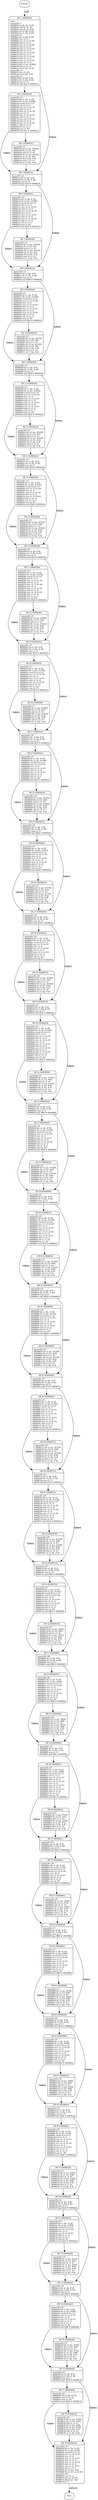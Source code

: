digraph main{
node [shape=Mrecord, labeljust=l, fontsize=10];
	"0" [label="ENTRY"]
	"0" -> "1" [label="call", style=dashed, weight=2];
	"1" [label="{BB 1 (000080d8) | main:\lsparse26.c:7\l000080d8    str fp, [sp, #-4]!\l000080dc    add fp, sp, #0\l000080e0    sub sp, sp, #20\l000080e4    str r0, [fp, #-16]\l000080e8    str r1, [fp, #-20]\lsparse26.c:9\l000080ec    ldr r2, [fp, #-16]\l000080f0    mov r3, r2\l000080f4    mov r3, r3, lsl #6\l000080f8    add r3, r3, r2\l000080fc    mov r3, r3, lsl #6\l00008100    add r3, r3, r2\l00008104    mov r3, r3, lsl #2\l00008108    add r3, r3, r2\l0000810c    mov r3, r3, lsl #2\l00008110    add r3, r3, r2\l00008114    mov r2, r3, lsl #2\l00008118    add r3, r3, r2\l0000811c    mov r2, r3, lsl #2\l00008120    add r2, r3, r2\l00008124    ldr r3, [pc, #2640]\l00008128    add r3, r2, r3\l0000812c    str r3, [fp, #-16]\lsparse26.c:10\l00008130    mov r3, #0\l00008134    str r3, [fp, #-8]\lsparse26.c:11\l00008138    ldr r2, [fp, #-8]\l0000813c    ldr r3, [fp, #-20]\l00008140    cmp r2, r3\l00008144    bge 81ac    # 000081ac\l }"]
	"1" -> "2" [weight=4];
	"1" -> "3" [label="taken", weight=3];
	"2" [label="{BB 2 (00008148) | sparse26.c:11\l00008148    ldr r1, [fp, #-16]\l0000814c    ldr r3, [pc, #2604]\l00008150    umull r2,r3,r1,r3\l00008154    rsb r2, r3, r1\l00008158    mov r2, r2, lsr #1\l0000815c    add r3, r3, r2\l00008160    mov r2, r3, lsr #6\l00008164    mov r3, r2\l00008168    mov r3, r3, lsl #2\l0000816c    add r3, r3, r2\l00008170    mov r0, r3, lsl #2\l00008174    add r3, r3, r0\l00008178    mov r3, r3, lsl #2\l0000817c    add r3, r3, r2\l00008180    rsb r2, r3, r1\l00008184    cmp r2, #0\l00008188    bne 81ac    # 000081ac\l }"]
	"2" -> "4" [weight=4];
	"2" -> "3" [label="taken", weight=3];
	"3" [label="{BB 3 (000081ac) | sparse26.c:12\l000081ac    ldr r2, [fp, #-8]\l000081b0    ldr r3, [fp, #-20]\l000081b4    cmp r2, r3\l000081b8    bge 8218    # 00008218\l }"]
	"3" -> "5" [weight=4];
	"3" -> "6" [label="taken", weight=3];
	"4" [label="{BB 4 (0000818c) | sparse26.c:11\l0000818c    ldr r3, [pc, #2544]\l00008190    ldr r3, [r3, #0]\l00008194    add r2, r3, #1\l00008198    ldr r3, [pc, #2532]\l0000819c    str r2, [r3, #0]\l000081a0    ldr r3, [fp, #-8]\l000081a4    add r3, r3, #1\l000081a8    str r3, [fp, #-8]\l }"]
	"4" -> "3" [weight=4];
	"5" [label="{BB 5 (000081bc) | sparse26.c:12\l000081bc    ldr r1, [fp, #-16]\l000081c0    ldr r3, [pc, #2496]\l000081c4    umull r2,r3,r1,r3\l000081c8    rsb r2, r3, r1\l000081cc    mov r2, r2, lsr #1\l000081d0    add r3, r3, r2\l000081d4    mov r2, r3, lsr #6\l000081d8    mov r3, r2\l000081dc    mov r3, r3, lsl #1\l000081e0    add r3, r3, r2\l000081e4    mov r3, r3, lsl #5\l000081e8    add r3, r3, r2\l000081ec    rsb r2, r3, r1\l000081f0    cmp r2, #0\l000081f4    bne 8218    # 00008218\l }"]
	"5" -> "7" [weight=4];
	"5" -> "6" [label="taken", weight=3];
	"6" [label="{BB 6 (00008218) | sparse26.c:13\l00008218    ldr r2, [fp, #-8]\l0000821c    ldr r3, [fp, #-20]\l00008220    cmp r2, r3\l00008224    bge 8280    # 00008280\l }"]
	"6" -> "8" [weight=4];
	"6" -> "9" [label="taken", weight=3];
	"7" [label="{BB 7 (000081f8) | sparse26.c:12\l000081f8    ldr r3, [pc, #2436]\l000081fc    ldr r3, [r3, #4]\l00008200    add r2, r3, #1\l00008204    ldr r3, [pc, #2424]\l00008208    str r2, [r3, #4]\l0000820c    ldr r3, [fp, #-8]\l00008210    add r3, r3, #1\l00008214    str r3, [fp, #-8]\l }"]
	"7" -> "6" [weight=4];
	"8" [label="{BB 8 (00008228) | sparse26.c:13\l00008228    ldr r1, [fp, #-16]\l0000822c    ldr r3, [pc, #2392]\l00008230    umull r2,r3,r1,r3\l00008234    mov r2, r3, lsr #6\l00008238    mov r3, r2\l0000823c    mov r3, r3, lsl #2\l00008240    add r3, r3, r2\l00008244    mov r3, r3, lsl #1\l00008248    add r3, r3, r2\l0000824c    mov r3, r3, lsl #3\l00008250    add r3, r3, r2\l00008254    rsb r2, r3, r1\l00008258    cmp r2, #0\l0000825c    bne 8280    # 00008280\l }"]
	"8" -> "10" [weight=4];
	"8" -> "9" [label="taken", weight=3];
	"9" [label="{BB 9 (00008280) | sparse26.c:14\l00008280    ldr r2, [fp, #-8]\l00008284    ldr r3, [fp, #-20]\l00008288    cmp r2, r3\l0000828c    bge 82e8    # 000082e8\l }"]
	"9" -> "11" [weight=4];
	"9" -> "12" [label="taken", weight=3];
	"10" [label="{BB 10 (00008260) | sparse26.c:13\l00008260    ldr r3, [pc, #2332]\l00008264    ldr r3, [r3, #8]\l00008268    add r2, r3, #1\l0000826c    ldr r3, [pc, #2320]\l00008270    str r2, [r3, #8]\l00008274    ldr r3, [fp, #-8]\l00008278    add r3, r3, #1\l0000827c    str r3, [fp, #-8]\l }"]
	"10" -> "9" [weight=4];
	"11" [label="{BB 11 (00008290) | sparse26.c:14\l00008290    ldr r1, [fp, #-16]\l00008294    ldr r3, [pc, #2292]\l00008298    umull r2,r3,r1,r3\l0000829c    mov r2, r3, lsr #4\l000082a0    mov r3, r2\l000082a4    mov r3, r3, lsl #2\l000082a8    add r3, r3, r2\l000082ac    mov r3, r3, lsl #3\l000082b0    add r3, r3, r2\l000082b4    mov r3, r3, lsl #1\l000082b8    add r3, r3, r2\l000082bc    rsb r2, r3, r1\l000082c0    cmp r2, #0\l000082c4    bne 82e8    # 000082e8\l }"]
	"11" -> "13" [weight=4];
	"11" -> "12" [label="taken", weight=3];
	"12" [label="{BB 12 (000082e8) | sparse26.c:15\l000082e8    ldr r2, [fp, #-8]\l000082ec    ldr r3, [fp, #-20]\l000082f0    cmp r2, r3\l000082f4    bge 8348    # 00008348\l }"]
	"12" -> "14" [weight=4];
	"12" -> "15" [label="taken", weight=3];
	"13" [label="{BB 13 (000082c8) | sparse26.c:14\l000082c8    ldr r3, [pc, #2228]\l000082cc    ldr r3, [r3, #12]\l000082d0    add r2, r3, #1\l000082d4    ldr r3, [pc, #2216]\l000082d8    str r2, [r3, #12]\l000082dc    ldr r3, [fp, #-8]\l000082e0    add r3, r3, #1\l000082e4    str r3, [fp, #-8]\l }"]
	"13" -> "12" [weight=4];
	"14" [label="{BB 14 (000082f8) | sparse26.c:15\l000082f8    ldr r1, [fp, #-16]\l000082fc    ldr r3, [pc, #2192]\l00008300    umull r2,r3,r1,r3\l00008304    mov r2, r3, lsr #6\l00008308    mov r3, r2\l0000830c    mov r3, r3, lsl #2\l00008310    add r3, r3, r2\l00008314    mov r3, r3, lsl #4\l00008318    rsb r3, r2, r3\l0000831c    rsb r2, r3, r1\l00008320    cmp r2, #0\l00008324    bne 8348    # 00008348\l }"]
	"14" -> "16" [weight=4];
	"14" -> "15" [label="taken", weight=3];
	"15" [label="{BB 15 (00008348) | sparse26.c:16\l00008348    ldr r2, [fp, #-8]\l0000834c    ldr r3, [fp, #-20]\l00008350    cmp r2, r3\l00008354    bge 83b4    # 000083b4\l }"]
	"15" -> "17" [weight=4];
	"15" -> "18" [label="taken", weight=3];
	"16" [label="{BB 16 (00008328) | sparse26.c:15\l00008328    ldr r3, [pc, #2132]\l0000832c    ldr r3, [r3, #16]\l00008330    add r2, r3, #1\l00008334    ldr r3, [pc, #2120]\l00008338    str r2, [r3, #16]\l0000833c    ldr r3, [fp, #-8]\l00008340    add r3, r3, #1\l00008344    str r3, [fp, #-8]\l }"]
	"16" -> "15" [weight=4];
	"17" [label="{BB 17 (00008358) | sparse26.c:16\l00008358    ldr r1, [fp, #-16]\l0000835c    ldr r3, [pc, #2100]\l00008360    umull r2,r3,r1,r3\l00008364    rsb r2, r3, r1\l00008368    mov r2, r2, lsr #1\l0000836c    add r3, r3, r2\l00008370    mov r2, r3, lsr #6\l00008374    mov r3, r2\l00008378    mov r3, r3, lsl #3\l0000837c    add r3, r3, r2\l00008380    mov r3, r3, lsl #3\l00008384    add r3, r3, r2\l00008388    rsb r2, r3, r1\l0000838c    cmp r2, #0\l00008390    bne 83b4    # 000083b4\l }"]
	"17" -> "19" [weight=4];
	"17" -> "18" [label="taken", weight=3];
	"18" [label="{BB 18 (000083b4) | sparse26.c:17\l000083b4    ldr r2, [fp, #-8]\l000083b8    ldr r3, [fp, #-20]\l000083bc    cmp r2, r3\l000083c0    bge 8414    # 00008414\l }"]
	"18" -> "20" [weight=4];
	"18" -> "21" [label="taken", weight=3];
	"19" [label="{BB 19 (00008394) | sparse26.c:16\l00008394    ldr r3, [pc, #2024]\l00008398    ldr r3, [r3, #20]\l0000839c    add r2, r3, #1\l000083a0    ldr r3, [pc, #2012]\l000083a4    str r2, [r3, #20]\l000083a8    ldr r3, [fp, #-8]\l000083ac    add r3, r3, #1\l000083b0    str r3, [fp, #-8]\l }"]
	"19" -> "18" [weight=4];
	"20" [label="{BB 20 (000083c4) | sparse26.c:17\l000083c4    ldr r1, [fp, #-16]\l000083c8    ldr r3, [pc, #1996]\l000083cc    umull r2,r3,r1,r3\l000083d0    mov r2, r3, lsr #6\l000083d4    mov r3, r2\l000083d8    mov r3, r3, lsl #3\l000083dc    add r3, r3, r2\l000083e0    mov r3, r3, lsl #3\l000083e4    rsb r3, r2, r3\l000083e8    rsb r2, r3, r1\l000083ec    cmp r2, #0\l000083f0    bne 8414    # 00008414\l }"]
	"20" -> "22" [weight=4];
	"20" -> "21" [label="taken", weight=3];
	"21" [label="{BB 21 (00008414) | sparse26.c:18\l00008414    ldr r2, [fp, #-8]\l00008418    ldr r3, [fp, #-20]\l0000841c    cmp r2, r3\l00008420    bge 8474    # 00008474\l }"]
	"21" -> "23" [weight=4];
	"21" -> "24" [label="taken", weight=3];
	"22" [label="{BB 22 (000083f4) | sparse26.c:17\l000083f4    ldr r3, [pc, #1928]\l000083f8    ldr r3, [r3, #24]\l000083fc    add r2, r3, #1\l00008400    ldr r3, [pc, #1916]\l00008404    str r2, [r3, #24]\l00008408    ldr r3, [fp, #-8]\l0000840c    add r3, r3, #1\l00008410    str r3, [fp, #-8]\l }"]
	"22" -> "21" [weight=4];
	"23" [label="{BB 23 (00008424) | sparse26.c:18\l00008424    ldr r1, [fp, #-16]\l00008428    ldr r3, [pc, #1904]\l0000842c    umull r2,r3,r1,r3\l00008430    mov r2, r3, lsr #1\l00008434    mov r3, r2\l00008438    mov r3, r3, lsl #5\l0000843c    add r3, r3, r2\l00008440    mov r3, r3, lsl #1\l00008444    add r3, r3, r2\l00008448    rsb r2, r3, r1\l0000844c    cmp r2, #0\l00008450    bne 8474    # 00008474\l }"]
	"23" -> "25" [weight=4];
	"23" -> "24" [label="taken", weight=3];
	"24" [label="{BB 24 (00008474) | sparse26.c:19\l00008474    ldr r2, [fp, #-8]\l00008478    ldr r3, [fp, #-20]\l0000847c    cmp r2, r3\l00008480    bge 84d4    # 000084d4\l }"]
	"24" -> "26" [weight=4];
	"24" -> "27" [label="taken", weight=3];
	"25" [label="{BB 25 (00008454) | sparse26.c:18\l00008454    ldr r3, [pc, #1832]\l00008458    ldr r3, [r3, #28]\l0000845c    add r2, r3, #1\l00008460    ldr r3, [pc, #1820]\l00008464    str r2, [r3, #28]\l00008468    ldr r3, [fp, #-8]\l0000846c    add r3, r3, #1\l00008470    str r3, [fp, #-8]\l }"]
	"25" -> "24" [weight=4];
	"26" [label="{BB 26 (00008484) | sparse26.c:19\l00008484    ldr r1, [fp, #-16]\l00008488    ldr r3, [pc, #1812]\l0000848c    umull r2,r3,r1,r3\l00008490    mov r2, r3, lsr #4\l00008494    mov r3, r2\l00008498    mov r3, r3, lsl #4\l0000849c    rsb r3, r2, r3\l000084a0    mov r3, r3, lsl #2\l000084a4    add r3, r3, r2\l000084a8    rsb r2, r3, r1\l000084ac    cmp r2, #0\l000084b0    bne 84d4    # 000084d4\l }"]
	"26" -> "28" [weight=4];
	"26" -> "27" [label="taken", weight=3];
	"27" [label="{BB 27 (000084d4) | sparse26.c:20\l000084d4    ldr r2, [fp, #-8]\l000084d8    ldr r3, [fp, #-20]\l000084dc    cmp r2, r3\l000084e0    bge 8534    # 00008534\l }"]
	"27" -> "29" [weight=4];
	"27" -> "30" [label="taken", weight=3];
	"28" [label="{BB 28 (000084b4) | sparse26.c:19\l000084b4    ldr r3, [pc, #1736]\l000084b8    ldr r3, [r3, #32]\l000084bc    add r2, r3, #1\l000084c0    ldr r3, [pc, #1724]\l000084c4    str r2, [r3, #32]\l000084c8    ldr r3, [fp, #-8]\l000084cc    add r3, r3, #1\l000084d0    str r3, [fp, #-8]\l }"]
	"28" -> "27" [weight=4];
	"29" [label="{BB 29 (000084e4) | sparse26.c:20\l000084e4    ldr r1, [fp, #-16]\l000084e8    ldr r3, [pc, #1720]\l000084ec    umull r2,r3,r1,r3\l000084f0    mov r2, r3, lsr #3\l000084f4    mov r3, r2\l000084f8    mov r3, r3, lsl #4\l000084fc    rsb r3, r2, r3\l00008500    mov r3, r3, lsl #2\l00008504    rsb r3, r2, r3\l00008508    rsb r2, r3, r1\l0000850c    cmp r2, #0\l00008510    bne 8534    # 00008534\l }"]
	"29" -> "31" [weight=4];
	"29" -> "30" [label="taken", weight=3];
	"30" [label="{BB 30 (00008534) | sparse26.c:21\l00008534    ldr r2, [fp, #-8]\l00008538    ldr r3, [fp, #-20]\l0000853c    cmp r2, r3\l00008540    bge 85a8    # 000085a8\l }"]
	"30" -> "32" [weight=4];
	"30" -> "33" [label="taken", weight=3];
	"31" [label="{BB 31 (00008514) | sparse26.c:20\l00008514    ldr r3, [pc, #1640]\l00008518    ldr r3, [r3, #36]\l0000851c    add r2, r3, #1\l00008520    ldr r3, [pc, #1628]\l00008524    str r2, [r3, #36]\l00008528    ldr r3, [fp, #-8]\l0000852c    add r3, r3, #1\l00008530    str r3, [fp, #-8]\l }"]
	"31" -> "30" [weight=4];
	"32" [label="{BB 32 (00008544) | sparse26.c:21\l00008544    ldr r1, [fp, #-16]\l00008548    ldr r3, [pc, #1628]\l0000854c    umull r2,r3,r1,r3\l00008550    rsb r2, r3, r1\l00008554    mov r2, r2, lsr #1\l00008558    add r3, r3, r2\l0000855c    mov r2, r3, lsr #5\l00008560    mov r3, r2\l00008564    mov r3, r3, lsl #1\l00008568    add r3, r3, r2\l0000856c    mov r3, r3, lsl #2\l00008570    add r3, r3, r2\l00008574    mov r3, r3, lsl #2\l00008578    add r3, r3, r2\l0000857c    rsb r2, r3, r1\l00008580    cmp r2, #0\l00008584    bne 85a8    # 000085a8\l }"]
	"32" -> "34" [weight=4];
	"32" -> "33" [label="taken", weight=3];
	"33" [label="{BB 33 (000085a8) | sparse26.c:22\l000085a8    ldr r2, [fp, #-8]\l000085ac    ldr r3, [fp, #-20]\l000085b0    cmp r2, r3\l000085b4    bge 8608    # 00008608\l }"]
	"33" -> "35" [weight=4];
	"33" -> "36" [label="taken", weight=3];
	"34" [label="{BB 34 (00008588) | sparse26.c:21\l00008588    ldr r3, [pc, #1524]\l0000858c    ldr r3, [r3, #40]\l00008590    add r2, r3, #1\l00008594    ldr r3, [pc, #1512]\l00008598    str r2, [r3, #40]\l0000859c    ldr r3, [fp, #-8]\l000085a0    add r3, r3, #1\l000085a4    str r3, [fp, #-8]\l }"]
	"34" -> "33" [weight=4];
	"35" [label="{BB 35 (000085b8) | sparse26.c:22\l000085b8    ldr r1, [fp, #-16]\l000085bc    ldr r3, [pc, #1516]\l000085c0    umull r2,r3,r1,r3\l000085c4    mov r2, r3, lsr #5\l000085c8    mov r3, r2\l000085cc    mov r3, r3, lsl #1\l000085d0    add r3, r3, r2\l000085d4    mov r3, r3, lsl #4\l000085d8    rsb r3, r2, r3\l000085dc    rsb r2, r3, r1\l000085e0    cmp r2, #0\l000085e4    bne 8608    # 00008608\l }"]
	"35" -> "37" [weight=4];
	"35" -> "36" [label="taken", weight=3];
	"36" [label="{BB 36 (00008608) | sparse26.c:23\l00008608    ldr r2, [fp, #-8]\l0000860c    ldr r3, [fp, #-20]\l00008610    cmp r2, r3\l00008614    bge 8670    # 00008670\l }"]
	"36" -> "38" [weight=4];
	"36" -> "39" [label="taken", weight=3];
	"37" [label="{BB 37 (000085e8) | sparse26.c:22\l000085e8    ldr r3, [pc, #1428]\l000085ec    ldr r3, [r3, #44]\l000085f0    add r2, r3, #1\l000085f4    ldr r3, [pc, #1416]\l000085f8    str r2, [r3, #44]\l000085fc    ldr r3, [fp, #-8]\l00008600    add r3, r3, #1\l00008604    str r3, [fp, #-8]\l }"]
	"37" -> "36" [weight=4];
	"38" [label="{BB 38 (00008618) | sparse26.c:23\l00008618    ldr r0, [fp, #-16]\l0000861c    ldr r3, [pc, #1424]\l00008620    umull r2,r3,r0,r3\l00008624    mov r1, r3, lsr #3\l00008628    mov r2, r1\l0000862c    mov r2, r2, lsl #1\l00008630    add r2, r2, r1\l00008634    mov r3, r2, lsl #3\l00008638    rsb r3, r2, r3\l0000863c    mov r3, r3, lsl #1\l00008640    add r3, r3, r1\l00008644    rsb r1, r3, r0\l00008648    cmp r1, #0\l0000864c    bne 8670    # 00008670\l }"]
	"38" -> "40" [weight=4];
	"38" -> "39" [label="taken", weight=3];
	"39" [label="{BB 39 (00008670) | sparse26.c:24\l00008670    ldr r2, [fp, #-8]\l00008674    ldr r3, [fp, #-20]\l00008678    cmp r2, r3\l0000867c    bge 86d0    # 000086d0\l }"]
	"39" -> "41" [weight=4];
	"39" -> "42" [label="taken", weight=3];
	"40" [label="{BB 40 (00008650) | sparse26.c:23\l00008650    ldr r3, [pc, #1324]\l00008654    ldr r3, [r3, #48]\l00008658    add r2, r3, #1\l0000865c    ldr r3, [pc, #1312]\l00008660    str r2, [r3, #48]\l00008664    ldr r3, [fp, #-8]\l00008668    add r3, r3, #1\l0000866c    str r3, [fp, #-8]\l }"]
	"40" -> "39" [weight=4];
	"41" [label="{BB 41 (00008680) | sparse26.c:24\l00008680    ldr r1, [fp, #-16]\l00008684    ldr r3, [pc, #1324]\l00008688    umull r2,r3,r1,r3\l0000868c    mov r2, r3, lsr #5\l00008690    mov r3, r2\l00008694    mov r3, r3, lsl #2\l00008698    add r3, r3, r2\l0000869c    mov r3, r3, lsl #3\l000086a0    add r3, r3, r2\l000086a4    rsb r2, r3, r1\l000086a8    cmp r2, #0\l000086ac    bne 86d0    # 000086d0\l }"]
	"41" -> "43" [weight=4];
	"41" -> "42" [label="taken", weight=3];
	"42" [label="{BB 42 (000086d0) | sparse26.c:25\l000086d0    ldr r2, [fp, #-8]\l000086d4    ldr r3, [fp, #-20]\l000086d8    cmp r2, r3\l000086dc    bge 873c    # 0000873c\l }"]
	"42" -> "44" [weight=4];
	"42" -> "45" [label="taken", weight=3];
	"43" [label="{BB 43 (000086b0) | sparse26.c:24\l000086b0    ldr r3, [pc, #1228]\l000086b4    ldr r3, [r3, #52]\l000086b8    add r2, r3, #1\l000086bc    ldr r3, [pc, #1216]\l000086c0    str r2, [r3, #52]\l000086c4    ldr r3, [fp, #-8]\l000086c8    add r3, r3, #1\l000086cc    str r3, [fp, #-8]\l }"]
	"43" -> "42" [weight=4];
	"44" [label="{BB 44 (000086e0) | sparse26.c:25\l000086e0    ldr r1, [fp, #-16]\l000086e4    ldr r3, [pc, #1232]\l000086e8    umull r2,r3,r1,r3\l000086ec    rsb r2, r3, r1\l000086f0    mov r2, r2, lsr #1\l000086f4    add r3, r3, r2\l000086f8    mov r2, r3, lsr #5\l000086fc    mov r3, r2\l00008700    mov r3, r3, lsl #3\l00008704    add r3, r3, r2\l00008708    mov r3, r3, lsl #2\l0000870c    add r3, r3, r2\l00008710    rsb r2, r3, r1\l00008714    cmp r2, #0\l00008718    bne 873c    # 0000873c\l }"]
	"44" -> "46" [weight=4];
	"44" -> "45" [label="taken", weight=3];
	"45" [label="{BB 45 (0000873c) | sparse26.c:26\l0000873c    ldr r2, [fp, #-8]\l00008740    ldr r3, [fp, #-20]\l00008744    cmp r2, r3\l00008748    bge 87a0    # 000087a0\l }"]
	"45" -> "47" [weight=4];
	"45" -> "48" [label="taken", weight=3];
	"46" [label="{BB 46 (0000871c) | sparse26.c:25\l0000871c    ldr r3, [pc, #1120]\l00008720    ldr r3, [r3, #56]\l00008724    add r2, r3, #1\l00008728    ldr r3, [pc, #1108]\l0000872c    str r2, [r3, #56]\l00008730    ldr r3, [fp, #-8]\l00008734    add r3, r3, #1\l00008738    str r3, [fp, #-8]\l }"]
	"46" -> "45" [weight=4];
	"47" [label="{BB 47 (0000874c) | sparse26.c:26\l0000874c    ldr r1, [fp, #-16]\l00008750    ldr r3, [pc, #1128]\l00008754    umull r2,r3,r1,r3\l00008758    rsb r2, r3, r1\l0000875c    mov r2, r2, lsr #1\l00008760    add r3, r3, r2\l00008764    mov r2, r3, lsr #4\l00008768    mov r3, r2\l0000876c    mov r3, r3, lsl #5\l00008770    rsb r3, r2, r3\l00008774    rsb r2, r3, r1\l00008778    cmp r2, #0\l0000877c    bne 87a0    # 000087a0\l }"]
	"47" -> "49" [weight=4];
	"47" -> "48" [label="taken", weight=3];
	"48" [label="{BB 48 (000087a0) | sparse26.c:27\l000087a0    ldr r2, [fp, #-8]\l000087a4    ldr r3, [fp, #-20]\l000087a8    cmp r2, r3\l000087ac    bge 8800    # 00008800\l }"]
	"48" -> "50" [weight=4];
	"48" -> "51" [label="taken", weight=3];
	"49" [label="{BB 49 (00008780) | sparse26.c:26\l00008780    ldr r3, [pc, #1020]\l00008784    ldr r3, [r3, #60]\l00008788    add r2, r3, #1\l0000878c    ldr r3, [pc, #1008]\l00008790    str r2, [r3, #60]\l00008794    ldr r3, [fp, #-8]\l00008798    add r3, r3, #1\l0000879c    str r3, [fp, #-8]\l }"]
	"49" -> "48" [weight=4];
	"50" [label="{BB 50 (000087b0) | sparse26.c:27\l000087b0    ldr r1, [fp, #-16]\l000087b4    ldr r3, [pc, #1032]\l000087b8    umull r2,r3,r1,r3\l000087bc    mov r2, r3, lsr #4\l000087c0    mov r3, r2\l000087c4    mov r3, r3, lsl #3\l000087c8    rsb r3, r2, r3\l000087cc    mov r3, r3, lsl #2\l000087d0    add r3, r3, r2\l000087d4    rsb r2, r3, r1\l000087d8    cmp r2, #0\l000087dc    bne 8800    # 00008800\l }"]
	"50" -> "52" [weight=4];
	"50" -> "51" [label="taken", weight=3];
	"51" [label="{BB 51 (00008800) | sparse26.c:28\l00008800    ldr r2, [fp, #-8]\l00008804    ldr r3, [fp, #-20]\l00008808    cmp r2, r3\l0000880c    bge 8860    # 00008860\l }"]
	"51" -> "53" [weight=4];
	"51" -> "54" [label="taken", weight=3];
	"52" [label="{BB 52 (000087e0) | sparse26.c:27\l000087e0    ldr r3, [pc, #924]\l000087e4    ldr r3, [r3, #64]\l000087e8    add r2, r3, #1\l000087ec    ldr r3, [pc, #912]\l000087f0    str r2, [r3, #64]\l000087f4    ldr r3, [fp, #-8]\l000087f8    add r3, r3, #1\l000087fc    str r3, [fp, #-8]\l }"]
	"52" -> "51" [weight=4];
	"53" [label="{BB 53 (00008810) | sparse26.c:28\l00008810    ldr r1, [fp, #-16]\l00008814    ldr r3, [pc, #940]\l00008818    umull r2,r3,r1,r3\l0000881c    mov r2, r3, lsr #4\l00008820    mov r3, r2\l00008824    mov r3, r3, lsl #1\l00008828    add r3, r3, r2\l0000882c    mov r3, r3, lsl #3\l00008830    rsb r3, r2, r3\l00008834    rsb r2, r3, r1\l00008838    cmp r2, #0\l0000883c    bne 8860    # 00008860\l }"]
	"53" -> "55" [weight=4];
	"53" -> "54" [label="taken", weight=3];
	"54" [label="{BB 54 (00008860) | sparse26.c:29\l00008860    ldr r2, [fp, #-8]\l00008864    ldr r3, [fp, #-20]\l00008868    cmp r2, r3\l0000886c    bge 88cc    # 000088cc\l }"]
	"54" -> "56" [weight=4];
	"54" -> "57" [label="taken", weight=3];
	"55" [label="{BB 55 (00008840) | sparse26.c:28\l00008840    ldr r3, [pc, #828]\l00008844    ldr r3, [r3, #68]\l00008848    add r2, r3, #1\l0000884c    ldr r3, [pc, #816]\l00008850    str r2, [r3, #68]\l00008854    ldr r3, [fp, #-8]\l00008858    add r3, r3, #1\l0000885c    str r3, [fp, #-8]\l }"]
	"55" -> "54" [weight=4];
	"56" [label="{BB 56 (00008870) | sparse26.c:29\l00008870    ldr r1, [fp, #-16]\l00008874    ldr r3, [pc, #848]\l00008878    umull r2,r3,r1,r3\l0000887c    rsb r2, r3, r1\l00008880    mov r2, r2, lsr #1\l00008884    add r3, r3, r2\l00008888    mov r2, r3, lsr #4\l0000888c    mov r3, r2\l00008890    mov r3, r3, lsl #3\l00008894    add r3, r3, r2\l00008898    mov r3, r3, lsl #1\l0000889c    add r3, r3, r2\l000088a0    rsb r2, r3, r1\l000088a4    cmp r2, #0\l000088a8    bne 88cc    # 000088cc\l }"]
	"56" -> "58" [weight=4];
	"56" -> "57" [label="taken", weight=3];
	"57" [label="{BB 57 (000088cc) | sparse26.c:30\l000088cc    ldr r2, [fp, #-8]\l000088d0    ldr r3, [fp, #-20]\l000088d4    cmp r2, r3\l000088d8    bge 8924    # 00008924\l }"]
	"57" -> "59" [weight=4];
	"57" -> "60" [label="taken", weight=3];
	"58" [label="{BB 58 (000088ac) | sparse26.c:29\l000088ac    ldr r3, [pc, #720]\l000088b0    ldr r3, [r3, #72]\l000088b4    add r2, r3, #1\l000088b8    ldr r3, [pc, #708]\l000088bc    str r2, [r3, #72]\l000088c0    ldr r3, [fp, #-8]\l000088c4    add r3, r3, #1\l000088c8    str r3, [fp, #-8]\l }"]
	"58" -> "57" [weight=4];
	"59" [label="{BB 59 (000088dc) | sparse26.c:30\l000088dc    ldr r1, [fp, #-16]\l000088e0    ldr r3, [pc, #744]\l000088e4    umull r2,r3,r1,r3\l000088e8    mov r2, r3, lsr #4\l000088ec    mov r3, r2\l000088f0    mov r3, r3, lsl #4\l000088f4    add r3, r3, r2\l000088f8    rsb r2, r3, r1\l000088fc    cmp r2, #0\l00008900    bne 8924    # 00008924\l }"]
	"59" -> "61" [weight=4];
	"59" -> "60" [label="taken", weight=3];
	"60" [label="{BB 60 (00008924) | sparse26.c:31\l00008924    ldr r2, [fp, #-8]\l00008928    ldr r3, [fp, #-20]\l0000892c    cmp r2, r3\l00008930    bge 8984    # 00008984\l }"]
	"60" -> "62" [weight=4];
	"60" -> "63" [label="taken", weight=3];
	"61" [label="{BB 61 (00008904) | sparse26.c:30\l00008904    ldr r3, [pc, #632]\l00008908    ldr r3, [r3, #76]\l0000890c    add r2, r3, #1\l00008910    ldr r3, [pc, #620]\l00008914    str r2, [r3, #76]\l00008918    ldr r3, [fp, #-8]\l0000891c    add r3, r3, #1\l00008920    str r3, [fp, #-8]\l }"]
	"61" -> "60" [weight=4];
	"62" [label="{BB 62 (00008934) | sparse26.c:31\l00008934    ldr r1, [fp, #-16]\l00008938    ldr r3, [pc, #660]\l0000893c    umull r2,r3,r1,r3\l00008940    mov r2, r3, lsr #2\l00008944    mov r3, r2\l00008948    mov r3, r3, lsl #1\l0000894c    add r3, r3, r2\l00008950    mov r3, r3, lsl #2\l00008954    add r3, r3, r2\l00008958    rsb r2, r3, r1\l0000895c    cmp r2, #0\l00008960    bne 8984    # 00008984\l }"]
	"62" -> "64" [weight=4];
	"62" -> "63" [label="taken", weight=3];
	"63" [label="{BB 63 (00008984) | sparse26.c:32\l00008984    ldr r2, [fp, #-8]\l00008988    ldr r3, [fp, #-20]\l0000898c    cmp r2, r3\l00008990    bge 89e4    # 000089e4\l }"]
	"63" -> "65" [weight=4];
	"63" -> "66" [label="taken", weight=3];
	"64" [label="{BB 64 (00008964) | sparse26.c:31\l00008964    ldr r3, [pc, #536]\l00008968    ldr r3, [r3, #80]\l0000896c    add r2, r3, #1\l00008970    ldr r3, [pc, #524]\l00008974    str r2, [r3, #80]\l00008978    ldr r3, [fp, #-8]\l0000897c    add r3, r3, #1\l00008980    str r3, [fp, #-8]\l }"]
	"64" -> "63" [weight=4];
	"65" [label="{BB 65 (00008994) | sparse26.c:32\l00008994    ldr r1, [fp, #-16]\l00008998    ldr r3, [pc, #568]\l0000899c    umull r2,r3,r1,r3\l000089a0    mov r2, r3, lsr #3\l000089a4    mov r3, r2\l000089a8    mov r3, r3, lsl #2\l000089ac    add r3, r3, r2\l000089b0    mov r3, r3, lsl #1\l000089b4    add r3, r3, r2\l000089b8    rsb r2, r3, r1\l000089bc    cmp r2, #0\l000089c0    bne 89e4    # 000089e4\l }"]
	"65" -> "67" [weight=4];
	"65" -> "66" [label="taken", weight=3];
	"66" [label="{BB 66 (000089e4) | sparse26.c:33\l000089e4    ldr r2, [fp, #-8]\l000089e8    ldr r3, [fp, #-20]\l000089ec    cmp r2, r3\l000089f0    bge 8a48    # 00008a48\l }"]
	"66" -> "68" [weight=4];
	"66" -> "69" [label="taken", weight=3];
	"67" [label="{BB 67 (000089c4) | sparse26.c:32\l000089c4    ldr r3, [pc, #440]\l000089c8    ldr r3, [r3, #84]\l000089cc    add r2, r3, #1\l000089d0    ldr r3, [pc, #428]\l000089d4    str r2, [r3, #84]\l000089d8    ldr r3, [fp, #-8]\l000089dc    add r3, r3, #1\l000089e0    str r3, [fp, #-8]\l }"]
	"67" -> "66" [weight=4];
	"68" [label="{BB 68 (000089f4) | sparse26.c:33\l000089f4    ldr r1, [fp, #-16]\l000089f8    ldr r3, [pc, #476]\l000089fc    umull r2,r3,r1,r3\l00008a00    rsb r2, r3, r1\l00008a04    mov r2, r2, lsr #1\l00008a08    add r3, r3, r2\l00008a0c    mov r2, r3, lsr #2\l00008a10    mov r3, r2\l00008a14    mov r3, r3, lsl #3\l00008a18    rsb r3, r2, r3\l00008a1c    rsb r2, r3, r1\l00008a20    cmp r2, #0\l00008a24    bne 8a48    # 00008a48\l }"]
	"68" -> "70" [weight=4];
	"68" -> "69" [label="taken", weight=3];
	"69" [label="{BB 69 (00008a48) | sparse26.c:34\l00008a48    ldr r2, [fp, #-8]\l00008a4c    ldr r3, [fp, #-20]\l00008a50    cmp r2, r3\l00008a54    bge 8aa0    # 00008aa0\l }"]
	"69" -> "71" [weight=4];
	"69" -> "72" [label="taken", weight=3];
	"70" [label="{BB 70 (00008a28) | sparse26.c:33\l00008a28    ldr r3, [pc, #340]\l00008a2c    ldr r3, [r3, #88]\l00008a30    add r2, r3, #1\l00008a34    ldr r3, [pc, #328]\l00008a38    str r2, [r3, #88]\l00008a3c    ldr r3, [fp, #-8]\l00008a40    add r3, r3, #1\l00008a44    str r3, [fp, #-8]\l }"]
	"70" -> "69" [weight=4];
	"71" [label="{BB 71 (00008a58) | sparse26.c:34\l00008a58    ldr r1, [fp, #-16]\l00008a5c    ldr r3, [pc, #380]\l00008a60    umull r2,r3,r1,r3\l00008a64    mov r2, r3, lsr #2\l00008a68    mov r3, r2\l00008a6c    mov r3, r3, lsl #2\l00008a70    add r3, r3, r2\l00008a74    rsb r2, r3, r1\l00008a78    cmp r2, #0\l00008a7c    bne 8aa0    # 00008aa0\l }"]
	"71" -> "73" [weight=4];
	"71" -> "72" [label="taken", weight=3];
	"72" [label="{BB 72 (00008aa0) | sparse26.c:35\l00008aa0    ldr r2, [fp, #-8]\l00008aa4    ldr r3, [fp, #-20]\l00008aa8    cmp r2, r3\l00008aac    bge 8af8    # 00008af8\l }"]
	"72" -> "74" [weight=4];
	"72" -> "75" [label="taken", weight=3];
	"73" [label="{BB 73 (00008a80) | sparse26.c:34\l00008a80    ldr r3, [pc, #252]\l00008a84    ldr r3, [r3, #92]\l00008a88    add r2, r3, #1\l00008a8c    ldr r3, [pc, #240]\l00008a90    str r2, [r3, #92]\l00008a94    ldr r3, [fp, #-8]\l00008a98    add r3, r3, #1\l00008a9c    str r3, [fp, #-8]\l }"]
	"73" -> "72" [weight=4];
	"74" [label="{BB 74 (00008ab0) | sparse26.c:35\l00008ab0    ldr r1, [fp, #-16]\l00008ab4    ldr r3, [pc, #296]\l00008ab8    umull r2,r3,r1,r3\l00008abc    mov r2, r3, lsr #1\l00008ac0    mov r3, r2\l00008ac4    mov r3, r3, lsl #1\l00008ac8    add r3, r3, r2\l00008acc    rsb r2, r3, r1\l00008ad0    cmp r2, #0\l00008ad4    bne 8af8    # 00008af8\l }"]
	"74" -> "76" [weight=4];
	"74" -> "75" [label="taken", weight=3];
	"75" [label="{BB 75 (00008af8) | sparse26.c:36\l00008af8    ldr r2, [fp, #-8]\l00008afc    ldr r3, [fp, #-20]\l00008b00    cmp r2, r3\l00008b04    bge 8b38    # 00008b38\l }"]
	"75" -> "77" [weight=4];
	"75" -> "78" [label="taken", weight=3];
	"76" [label="{BB 76 (00008ad8) | sparse26.c:35\l00008ad8    ldr r3, [pc, #164]\l00008adc    ldr r3, [r3, #96]\l00008ae0    add r2, r3, #1\l00008ae4    ldr r3, [pc, #152]\l00008ae8    str r2, [r3, #96]\l00008aec    ldr r3, [fp, #-8]\l00008af0    add r3, r3, #1\l00008af4    str r3, [fp, #-8]\l }"]
	"76" -> "75" [weight=4];
	"77" [label="{BB 77 (00008b08) | sparse26.c:36\l00008b08    ldr r3, [fp, #-16]\l00008b0c    and r3, r3, #1\l00008b10    cmp r3, #0\l00008b14    bne 8b38    # 00008b38\l }"]
	"77" -> "79" [weight=4];
	"77" -> "78" [label="taken", weight=3];
	"78" [label="{BB 78 (00008b38) | sparse26.c:37\l00008b38    ldr r1, [fp, #-16]\l00008b3c    ldr r3, [pc, #144]\l00008b40    umull r2,r3,r1,r3\l00008b44    mov r2, r3, lsr #3\l00008b48    mov r3, r2\l00008b4c    mov r3, r3, lsl #1\l00008b50    add r3, r3, r2\l00008b54    mov r3, r3, lsl #2\l00008b58    add r3, r3, r2\l00008b5c    mov r3, r3, lsl #1\l00008b60    rsb r2, r3, r1\l00008b64    ldr r3, [pc, #24]\l00008b68    ldr r3, [r3, r2, lsl #2]\lsparse26.c:38\l00008b6c    mov r0, r3\l00008b70    add sp, fp, #0\l00008b74    ldmia sp!, \{fp\}\l00008b78    bx lr\l }"]
	"78" -> "80" [label="return", style=dashed, weight=2];
	"79" [label="{BB 79 (00008b18) | sparse26.c:36\l00008b18    ldr r3, [pc, #100]\l00008b1c    ldr r3, [r3, #100]\l00008b20    add r2, r3, #1\l00008b24    ldr r3, [pc, #88]\l00008b28    str r2, [r3, #100]\l00008b2c    ldr r3, [fp, #-8]\l00008b30    add r3, r3, #1\l00008b34    str r3, [fp, #-8]\l }"]
	"79" -> "78" [weight=4];
	"80" [label="EXIT"]
}
